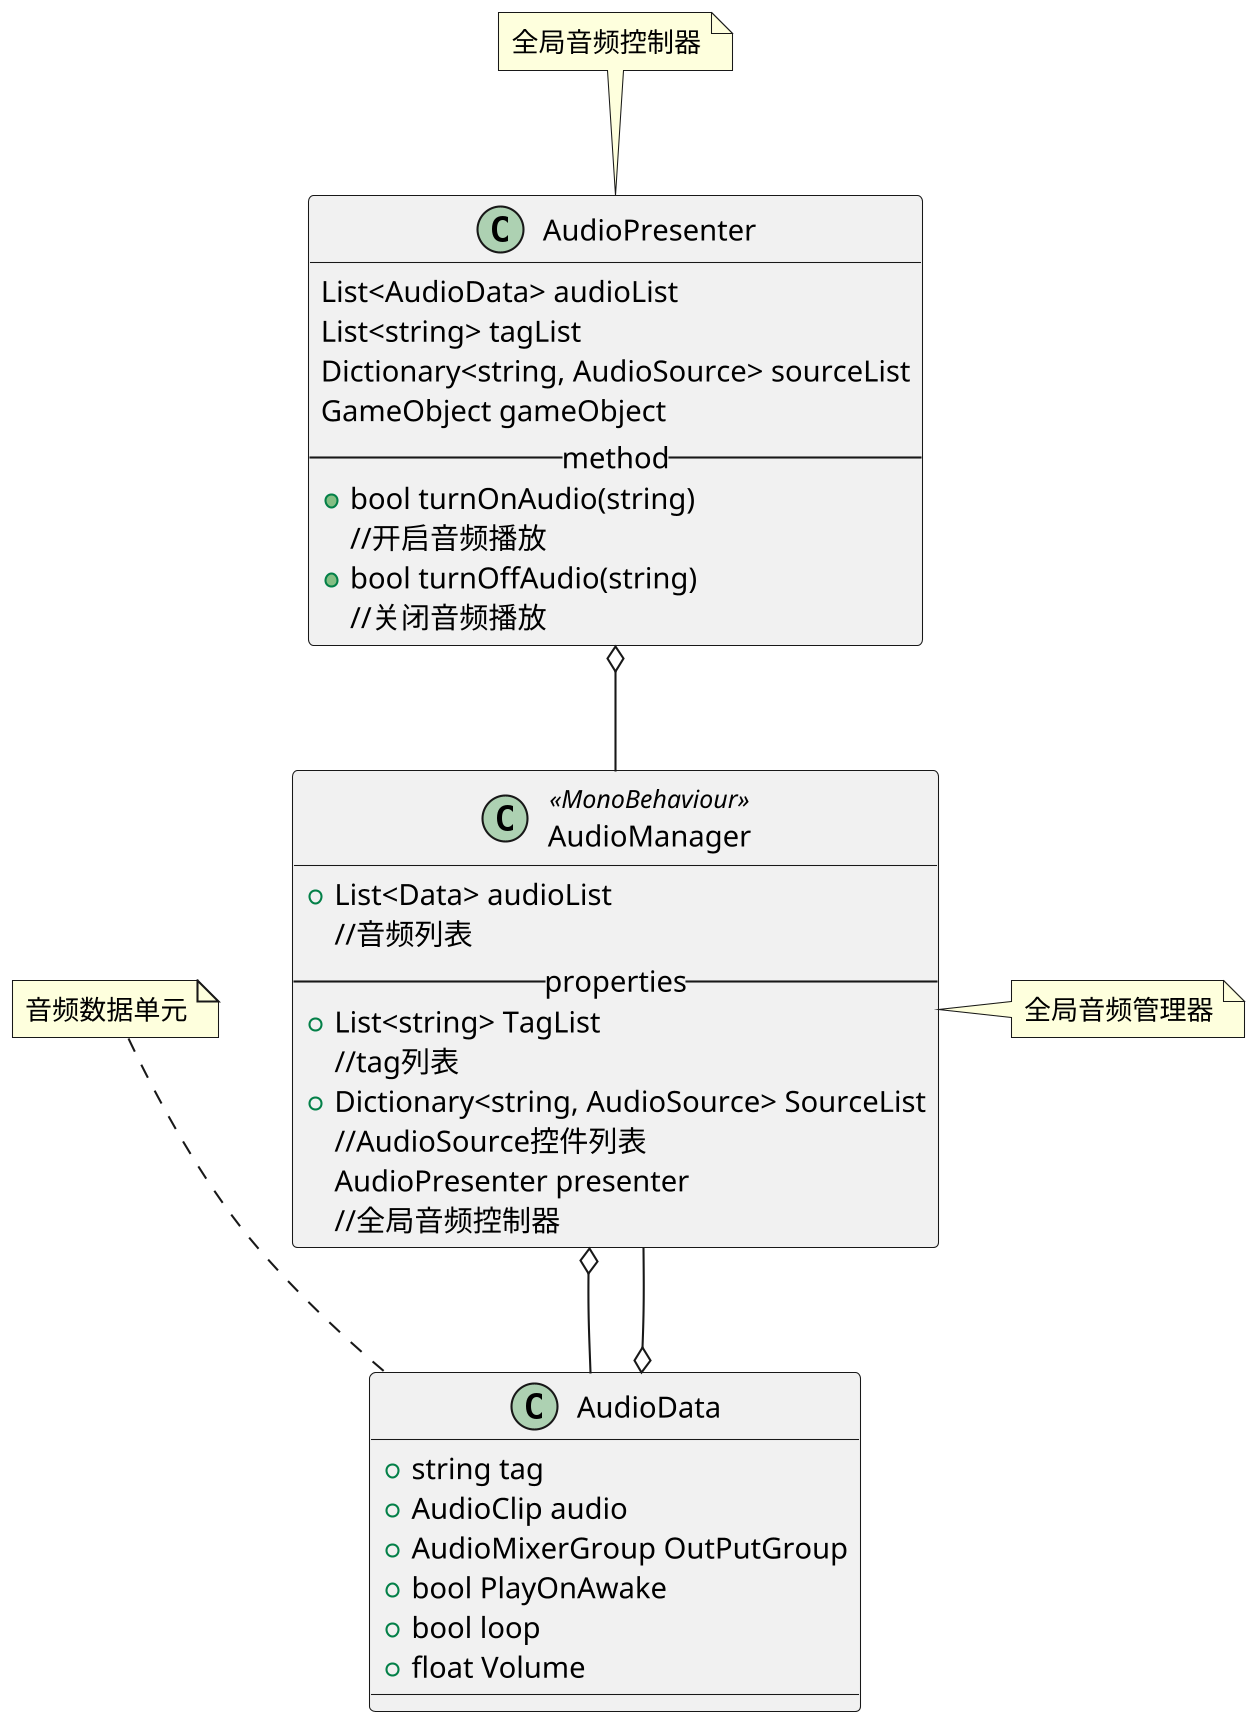 @startuml AudioManager
skinparam Dpi 200
class AudioManager <<MonoBehaviour>>
{
    +List<Data> audioList
    //音频列表
    --properties--
    +List<string> TagList
    //tag列表
    +Dictionary<string, AudioSource> SourceList
    //AudioSource控件列表
    AudioPresenter presenter
    //全局音频控制器
}
note right:全局音频管理器
class AudioData
{
    +string tag
    +AudioClip audio
    +AudioMixerGroup OutPutGroup
    +bool PlayOnAwake
    +bool loop
    +float Volume
}
note top:音频数据单元
class AudioPresenter
{
    List<AudioData> audioList
    List<string> tagList
    Dictionary<string, AudioSource> sourceList
    GameObject gameObject
    --method--
    +bool turnOnAudio(string)
    //开启音频播放
    +bool turnOffAudio(string)
    //关闭音频播放
}
note top: 全局音频控制器
AudioData o-- AudioManager
AudioPresenter o-- AudioManager
AudioManager o-- AudioData
@enduml